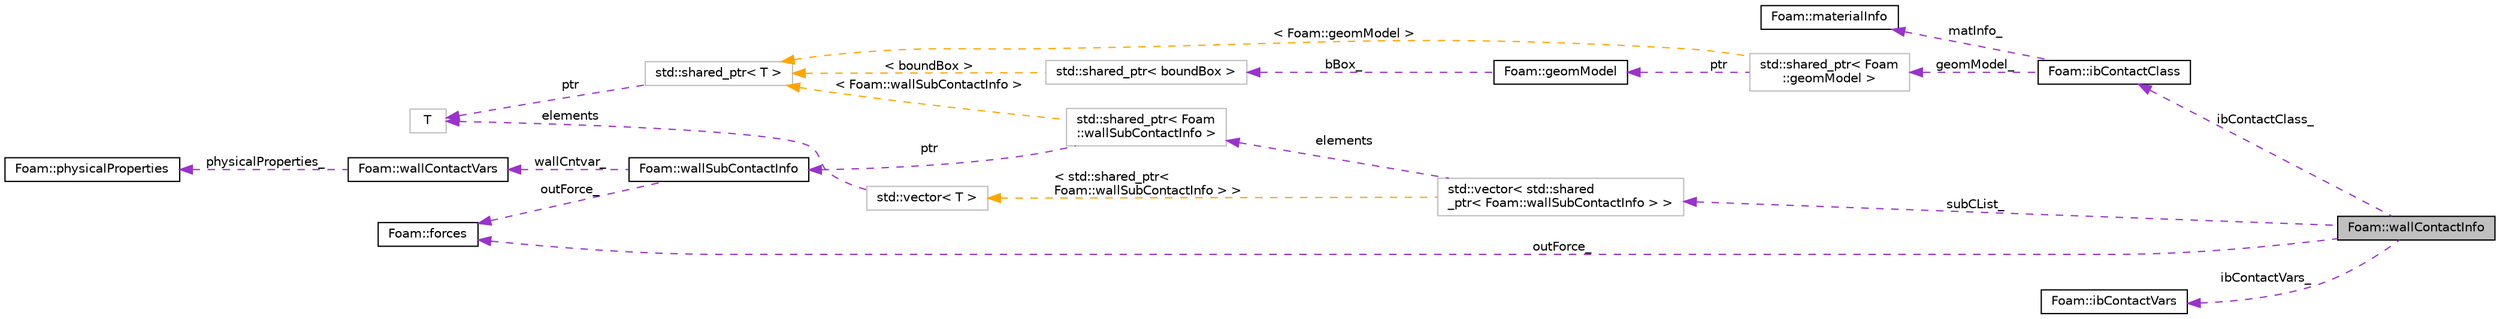 digraph "Foam::wallContactInfo"
{
 // LATEX_PDF_SIZE
  edge [fontname="Helvetica",fontsize="10",labelfontname="Helvetica",labelfontsize="10"];
  node [fontname="Helvetica",fontsize="10",shape=record];
  rankdir="LR";
  Node1 [label="Foam::wallContactInfo",height=0.2,width=0.4,color="black", fillcolor="grey75", style="filled", fontcolor="black",tooltip=" "];
  Node2 -> Node1 [dir="back",color="darkorchid3",fontsize="10",style="dashed",label=" ibContactClass_" ,fontname="Helvetica"];
  Node2 [label="Foam::ibContactClass",height=0.2,width=0.4,color="black", fillcolor="white", style="filled",URL="$classFoam_1_1ibContactClass.html",tooltip=" "];
  Node3 -> Node2 [dir="back",color="darkorchid3",fontsize="10",style="dashed",label=" matInfo_" ,fontname="Helvetica"];
  Node3 [label="Foam::materialInfo",height=0.2,width=0.4,color="black", fillcolor="white", style="filled",URL="$classFoam_1_1materialInfo.html",tooltip=" "];
  Node4 -> Node2 [dir="back",color="darkorchid3",fontsize="10",style="dashed",label=" geomModel_" ,fontname="Helvetica"];
  Node4 [label="std::shared_ptr\< Foam\l::geomModel \>",height=0.2,width=0.4,color="grey75", fillcolor="white", style="filled",tooltip=" "];
  Node5 -> Node4 [dir="back",color="darkorchid3",fontsize="10",style="dashed",label=" ptr" ,fontname="Helvetica"];
  Node5 [label="Foam::geomModel",height=0.2,width=0.4,color="black", fillcolor="white", style="filled",URL="$classFoam_1_1geomModel.html",tooltip=" "];
  Node6 -> Node5 [dir="back",color="darkorchid3",fontsize="10",style="dashed",label=" bBox_" ,fontname="Helvetica"];
  Node6 [label="std::shared_ptr\< boundBox \>",height=0.2,width=0.4,color="grey75", fillcolor="white", style="filled",tooltip=" "];
  Node7 -> Node6 [dir="back",color="orange",fontsize="10",style="dashed",label=" \< boundBox \>" ,fontname="Helvetica"];
  Node7 [label="std::shared_ptr\< T \>",height=0.2,width=0.4,color="grey75", fillcolor="white", style="filled",tooltip="STL class."];
  Node8 -> Node7 [dir="back",color="darkorchid3",fontsize="10",style="dashed",label=" ptr" ,fontname="Helvetica"];
  Node8 [label="T",height=0.2,width=0.4,color="grey75", fillcolor="white", style="filled",tooltip=" "];
  Node7 -> Node4 [dir="back",color="orange",fontsize="10",style="dashed",label=" \< Foam::geomModel \>" ,fontname="Helvetica"];
  Node9 -> Node1 [dir="back",color="darkorchid3",fontsize="10",style="dashed",label=" subCList_" ,fontname="Helvetica"];
  Node9 [label="std::vector\< std::shared\l_ptr\< Foam::wallSubContactInfo \> \>",height=0.2,width=0.4,color="grey75", fillcolor="white", style="filled",tooltip=" "];
  Node10 -> Node9 [dir="back",color="darkorchid3",fontsize="10",style="dashed",label=" elements" ,fontname="Helvetica"];
  Node10 [label="std::shared_ptr\< Foam\l::wallSubContactInfo \>",height=0.2,width=0.4,color="grey75", fillcolor="white", style="filled",tooltip=" "];
  Node11 -> Node10 [dir="back",color="darkorchid3",fontsize="10",style="dashed",label=" ptr" ,fontname="Helvetica"];
  Node11 [label="Foam::wallSubContactInfo",height=0.2,width=0.4,color="black", fillcolor="white", style="filled",URL="$classFoam_1_1wallSubContactInfo.html",tooltip=" "];
  Node12 -> Node11 [dir="back",color="darkorchid3",fontsize="10",style="dashed",label=" wallCntvar_" ,fontname="Helvetica"];
  Node12 [label="Foam::wallContactVars",height=0.2,width=0.4,color="black", fillcolor="white", style="filled",URL="$classFoam_1_1wallContactVars.html",tooltip=" "];
  Node13 -> Node12 [dir="back",color="darkorchid3",fontsize="10",style="dashed",label=" physicalProperties_" ,fontname="Helvetica"];
  Node13 [label="Foam::physicalProperties",height=0.2,width=0.4,color="black", fillcolor="white", style="filled",URL="$structFoam_1_1physicalProperties.html",tooltip=" "];
  Node14 -> Node11 [dir="back",color="darkorchid3",fontsize="10",style="dashed",label=" outForce_" ,fontname="Helvetica"];
  Node14 [label="Foam::forces",height=0.2,width=0.4,color="black", fillcolor="white", style="filled",URL="$structFoam_1_1forces.html",tooltip=" "];
  Node7 -> Node10 [dir="back",color="orange",fontsize="10",style="dashed",label=" \< Foam::wallSubContactInfo \>" ,fontname="Helvetica"];
  Node15 -> Node9 [dir="back",color="orange",fontsize="10",style="dashed",label=" \< std::shared_ptr\<\l Foam::wallSubContactInfo \> \>" ,fontname="Helvetica"];
  Node15 [label="std::vector\< T \>",height=0.2,width=0.4,color="grey75", fillcolor="white", style="filled",tooltip="STL class."];
  Node8 -> Node15 [dir="back",color="darkorchid3",fontsize="10",style="dashed",label=" elements" ,fontname="Helvetica"];
  Node16 -> Node1 [dir="back",color="darkorchid3",fontsize="10",style="dashed",label=" ibContactVars_" ,fontname="Helvetica"];
  Node16 [label="Foam::ibContactVars",height=0.2,width=0.4,color="black", fillcolor="white", style="filled",URL="$classFoam_1_1ibContactVars.html",tooltip=" "];
  Node14 -> Node1 [dir="back",color="darkorchid3",fontsize="10",style="dashed",label=" outForce_" ,fontname="Helvetica"];
}
